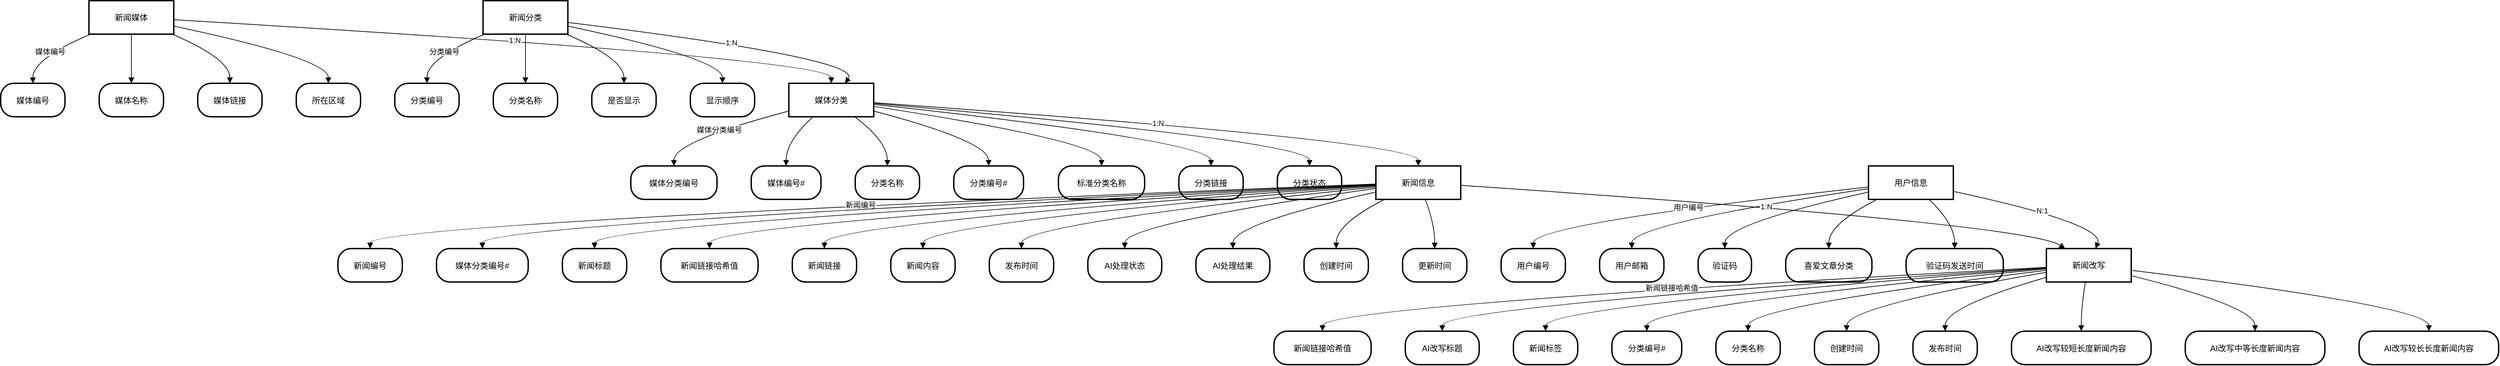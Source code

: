 <mxfile version="24.7.17">
  <diagram name="Page-1" id="74e2e168-ea6b-b213-b513-2b3c1d86103e">
    <mxGraphModel dx="1445" dy="1225" grid="1" gridSize="10" guides="1" tooltips="1" connect="1" arrows="1" fold="1" page="1" pageScale="1" pageWidth="827" pageHeight="1169" background="none" math="0" shadow="0">
      <root>
        <mxCell id="0" />
        <mxCell id="1" parent="0" />
        <mxCell id="cHgDqDQNEXxiHis1YK12-562" value="新闻媒体" style="whiteSpace=wrap;strokeWidth=2;" vertex="1" parent="1">
          <mxGeometry x="149" y="20" width="124" height="49" as="geometry" />
        </mxCell>
        <mxCell id="cHgDqDQNEXxiHis1YK12-563" value="媒体编号" style="rounded=1;arcSize=40;strokeWidth=2" vertex="1" parent="1">
          <mxGeometry x="20" y="141" width="94" height="49" as="geometry" />
        </mxCell>
        <mxCell id="cHgDqDQNEXxiHis1YK12-564" value="媒体名称" style="rounded=1;arcSize=40;strokeWidth=2" vertex="1" parent="1">
          <mxGeometry x="164" y="141" width="94" height="49" as="geometry" />
        </mxCell>
        <mxCell id="cHgDqDQNEXxiHis1YK12-565" value="媒体链接" style="rounded=1;arcSize=40;strokeWidth=2" vertex="1" parent="1">
          <mxGeometry x="308" y="141" width="94" height="49" as="geometry" />
        </mxCell>
        <mxCell id="cHgDqDQNEXxiHis1YK12-566" value="所在区域" style="rounded=1;arcSize=40;strokeWidth=2" vertex="1" parent="1">
          <mxGeometry x="452" y="141" width="94" height="49" as="geometry" />
        </mxCell>
        <mxCell id="cHgDqDQNEXxiHis1YK12-567" value="新闻分类" style="whiteSpace=wrap;strokeWidth=2;" vertex="1" parent="1">
          <mxGeometry x="725" y="20" width="124" height="49" as="geometry" />
        </mxCell>
        <mxCell id="cHgDqDQNEXxiHis1YK12-568" value="分类编号" style="rounded=1;arcSize=40;strokeWidth=2" vertex="1" parent="1">
          <mxGeometry x="596" y="141" width="94" height="49" as="geometry" />
        </mxCell>
        <mxCell id="cHgDqDQNEXxiHis1YK12-569" value="分类名称" style="rounded=1;arcSize=40;strokeWidth=2" vertex="1" parent="1">
          <mxGeometry x="740" y="141" width="94" height="49" as="geometry" />
        </mxCell>
        <mxCell id="cHgDqDQNEXxiHis1YK12-570" value="是否显示" style="rounded=1;arcSize=40;strokeWidth=2" vertex="1" parent="1">
          <mxGeometry x="884" y="141" width="94" height="49" as="geometry" />
        </mxCell>
        <mxCell id="cHgDqDQNEXxiHis1YK12-571" value="显示顺序" style="rounded=1;arcSize=40;strokeWidth=2" vertex="1" parent="1">
          <mxGeometry x="1028" y="141" width="94" height="49" as="geometry" />
        </mxCell>
        <mxCell id="cHgDqDQNEXxiHis1YK12-572" value="媒体分类" style="whiteSpace=wrap;strokeWidth=2;" vertex="1" parent="1">
          <mxGeometry x="1172" y="141" width="124" height="49" as="geometry" />
        </mxCell>
        <mxCell id="cHgDqDQNEXxiHis1YK12-573" value="媒体分类编号" style="rounded=1;arcSize=40;strokeWidth=2" vertex="1" parent="1">
          <mxGeometry x="941" y="262" width="126" height="49" as="geometry" />
        </mxCell>
        <mxCell id="cHgDqDQNEXxiHis1YK12-574" value="媒体编号#" style="rounded=1;arcSize=40;strokeWidth=2" vertex="1" parent="1">
          <mxGeometry x="1117" y="262" width="102" height="49" as="geometry" />
        </mxCell>
        <mxCell id="cHgDqDQNEXxiHis1YK12-575" value="分类名称" style="rounded=1;arcSize=40;strokeWidth=2" vertex="1" parent="1">
          <mxGeometry x="1269" y="262" width="94" height="49" as="geometry" />
        </mxCell>
        <mxCell id="cHgDqDQNEXxiHis1YK12-576" value="分类编号#" style="rounded=1;arcSize=40;strokeWidth=2" vertex="1" parent="1">
          <mxGeometry x="1413" y="262" width="102" height="49" as="geometry" />
        </mxCell>
        <mxCell id="cHgDqDQNEXxiHis1YK12-577" value="标准分类名称" style="rounded=1;arcSize=40;strokeWidth=2" vertex="1" parent="1">
          <mxGeometry x="1566" y="262" width="126" height="49" as="geometry" />
        </mxCell>
        <mxCell id="cHgDqDQNEXxiHis1YK12-578" value="分类链接" style="rounded=1;arcSize=40;strokeWidth=2" vertex="1" parent="1">
          <mxGeometry x="1742" y="262" width="94" height="49" as="geometry" />
        </mxCell>
        <mxCell id="cHgDqDQNEXxiHis1YK12-579" value="分类状态" style="rounded=1;arcSize=40;strokeWidth=2" vertex="1" parent="1">
          <mxGeometry x="1886" y="262" width="94" height="49" as="geometry" />
        </mxCell>
        <mxCell id="cHgDqDQNEXxiHis1YK12-580" value="新闻信息" style="whiteSpace=wrap;strokeWidth=2;" vertex="1" parent="1">
          <mxGeometry x="2030" y="262" width="124" height="49" as="geometry" />
        </mxCell>
        <mxCell id="cHgDqDQNEXxiHis1YK12-581" value="新闻编号" style="rounded=1;arcSize=40;strokeWidth=2" vertex="1" parent="1">
          <mxGeometry x="513" y="383" width="94" height="49" as="geometry" />
        </mxCell>
        <mxCell id="cHgDqDQNEXxiHis1YK12-582" value="媒体分类编号#" style="rounded=1;arcSize=40;strokeWidth=2" vertex="1" parent="1">
          <mxGeometry x="657" y="383" width="134" height="49" as="geometry" />
        </mxCell>
        <mxCell id="cHgDqDQNEXxiHis1YK12-583" value="新闻标题" style="rounded=1;arcSize=40;strokeWidth=2" vertex="1" parent="1">
          <mxGeometry x="841" y="383" width="94" height="49" as="geometry" />
        </mxCell>
        <mxCell id="cHgDqDQNEXxiHis1YK12-584" value="新闻链接哈希值" style="rounded=1;arcSize=40;strokeWidth=2" vertex="1" parent="1">
          <mxGeometry x="985" y="383" width="142" height="49" as="geometry" />
        </mxCell>
        <mxCell id="cHgDqDQNEXxiHis1YK12-585" value="新闻链接" style="rounded=1;arcSize=40;strokeWidth=2" vertex="1" parent="1">
          <mxGeometry x="1177" y="383" width="94" height="49" as="geometry" />
        </mxCell>
        <mxCell id="cHgDqDQNEXxiHis1YK12-586" value="新闻内容" style="rounded=1;arcSize=40;strokeWidth=2" vertex="1" parent="1">
          <mxGeometry x="1321" y="383" width="94" height="49" as="geometry" />
        </mxCell>
        <mxCell id="cHgDqDQNEXxiHis1YK12-587" value="发布时间" style="rounded=1;arcSize=40;strokeWidth=2" vertex="1" parent="1">
          <mxGeometry x="1465" y="383" width="94" height="49" as="geometry" />
        </mxCell>
        <mxCell id="cHgDqDQNEXxiHis1YK12-588" value="AI处理状态" style="rounded=1;arcSize=40;strokeWidth=2" vertex="1" parent="1">
          <mxGeometry x="1609" y="383" width="108" height="49" as="geometry" />
        </mxCell>
        <mxCell id="cHgDqDQNEXxiHis1YK12-589" value="AI处理结果" style="rounded=1;arcSize=40;strokeWidth=2" vertex="1" parent="1">
          <mxGeometry x="1767" y="383" width="108" height="49" as="geometry" />
        </mxCell>
        <mxCell id="cHgDqDQNEXxiHis1YK12-590" value="创建时间" style="rounded=1;arcSize=40;strokeWidth=2" vertex="1" parent="1">
          <mxGeometry x="1925" y="383" width="94" height="49" as="geometry" />
        </mxCell>
        <mxCell id="cHgDqDQNEXxiHis1YK12-591" value="更新时间" style="rounded=1;arcSize=40;strokeWidth=2" vertex="1" parent="1">
          <mxGeometry x="2069" y="383" width="94" height="49" as="geometry" />
        </mxCell>
        <mxCell id="cHgDqDQNEXxiHis1YK12-592" value="用户信息" style="whiteSpace=wrap;strokeWidth=2;" vertex="1" parent="1">
          <mxGeometry x="2750" y="262" width="124" height="49" as="geometry" />
        </mxCell>
        <mxCell id="cHgDqDQNEXxiHis1YK12-593" value="用户编号" style="rounded=1;arcSize=40;strokeWidth=2" vertex="1" parent="1">
          <mxGeometry x="2213" y="383" width="94" height="49" as="geometry" />
        </mxCell>
        <mxCell id="cHgDqDQNEXxiHis1YK12-594" value="用户邮箱" style="rounded=1;arcSize=40;strokeWidth=2" vertex="1" parent="1">
          <mxGeometry x="2357" y="383" width="94" height="49" as="geometry" />
        </mxCell>
        <mxCell id="cHgDqDQNEXxiHis1YK12-595" value="验证码" style="rounded=1;arcSize=40;strokeWidth=2" vertex="1" parent="1">
          <mxGeometry x="2501" y="383" width="78" height="49" as="geometry" />
        </mxCell>
        <mxCell id="cHgDqDQNEXxiHis1YK12-596" value="喜爱文章分类" style="rounded=1;arcSize=40;strokeWidth=2" vertex="1" parent="1">
          <mxGeometry x="2629" y="383" width="126" height="49" as="geometry" />
        </mxCell>
        <mxCell id="cHgDqDQNEXxiHis1YK12-597" value="验证码发送时间" style="rounded=1;arcSize=40;strokeWidth=2" vertex="1" parent="1">
          <mxGeometry x="2805" y="383" width="142" height="49" as="geometry" />
        </mxCell>
        <mxCell id="cHgDqDQNEXxiHis1YK12-598" value="新闻改写" style="whiteSpace=wrap;strokeWidth=2;" vertex="1" parent="1">
          <mxGeometry x="3010" y="383" width="124" height="49" as="geometry" />
        </mxCell>
        <mxCell id="cHgDqDQNEXxiHis1YK12-599" value="新闻链接哈希值" style="rounded=1;arcSize=40;strokeWidth=2" vertex="1" parent="1">
          <mxGeometry x="1881" y="504" width="142" height="49" as="geometry" />
        </mxCell>
        <mxCell id="cHgDqDQNEXxiHis1YK12-600" value="AI改写标题" style="rounded=1;arcSize=40;strokeWidth=2" vertex="1" parent="1">
          <mxGeometry x="2073" y="504" width="108" height="49" as="geometry" />
        </mxCell>
        <mxCell id="cHgDqDQNEXxiHis1YK12-601" value="新闻标签" style="rounded=1;arcSize=40;strokeWidth=2" vertex="1" parent="1">
          <mxGeometry x="2231" y="504" width="94" height="49" as="geometry" />
        </mxCell>
        <mxCell id="cHgDqDQNEXxiHis1YK12-602" value="分类编号#" style="rounded=1;arcSize=40;strokeWidth=2" vertex="1" parent="1">
          <mxGeometry x="2375" y="504" width="102" height="49" as="geometry" />
        </mxCell>
        <mxCell id="cHgDqDQNEXxiHis1YK12-603" value="分类名称" style="rounded=1;arcSize=40;strokeWidth=2" vertex="1" parent="1">
          <mxGeometry x="2527" y="504" width="94" height="49" as="geometry" />
        </mxCell>
        <mxCell id="cHgDqDQNEXxiHis1YK12-604" value="创建时间" style="rounded=1;arcSize=40;strokeWidth=2" vertex="1" parent="1">
          <mxGeometry x="2671" y="504" width="94" height="49" as="geometry" />
        </mxCell>
        <mxCell id="cHgDqDQNEXxiHis1YK12-605" value="发布时间" style="rounded=1;arcSize=40;strokeWidth=2" vertex="1" parent="1">
          <mxGeometry x="2815" y="504" width="94" height="49" as="geometry" />
        </mxCell>
        <mxCell id="cHgDqDQNEXxiHis1YK12-606" value="AI改写较短长度新闻内容" style="rounded=1;arcSize=40;strokeWidth=2" vertex="1" parent="1">
          <mxGeometry x="2959" y="504" width="204" height="49" as="geometry" />
        </mxCell>
        <mxCell id="cHgDqDQNEXxiHis1YK12-607" value="AI改写中等长度新闻内容" style="rounded=1;arcSize=40;strokeWidth=2" vertex="1" parent="1">
          <mxGeometry x="3213" y="504" width="204" height="49" as="geometry" />
        </mxCell>
        <mxCell id="cHgDqDQNEXxiHis1YK12-608" value="AI改写较长长度新闻内容" style="rounded=1;arcSize=40;strokeWidth=2" vertex="1" parent="1">
          <mxGeometry x="3467" y="504" width="204" height="49" as="geometry" />
        </mxCell>
        <mxCell id="cHgDqDQNEXxiHis1YK12-609" value="媒体编号" style="curved=1;startArrow=none;endArrow=block;exitX=0.03;exitY=0.99;entryX=0.5;entryY=0;rounded=0;" edge="1" parent="1" source="cHgDqDQNEXxiHis1YK12-562" target="cHgDqDQNEXxiHis1YK12-563">
          <mxGeometry relative="1" as="geometry">
            <Array as="points">
              <mxPoint x="67" y="105" />
            </Array>
          </mxGeometry>
        </mxCell>
        <mxCell id="cHgDqDQNEXxiHis1YK12-610" value="" style="curved=1;startArrow=none;endArrow=block;exitX=0.5;exitY=0.99;entryX=0.5;entryY=0;rounded=0;" edge="1" parent="1" source="cHgDqDQNEXxiHis1YK12-562" target="cHgDqDQNEXxiHis1YK12-564">
          <mxGeometry relative="1" as="geometry">
            <Array as="points" />
          </mxGeometry>
        </mxCell>
        <mxCell id="cHgDqDQNEXxiHis1YK12-611" value="" style="curved=1;startArrow=none;endArrow=block;exitX=0.97;exitY=0.99;entryX=0.5;entryY=0;rounded=0;" edge="1" parent="1" source="cHgDqDQNEXxiHis1YK12-562" target="cHgDqDQNEXxiHis1YK12-565">
          <mxGeometry relative="1" as="geometry">
            <Array as="points">
              <mxPoint x="355" y="105" />
            </Array>
          </mxGeometry>
        </mxCell>
        <mxCell id="cHgDqDQNEXxiHis1YK12-612" value="" style="curved=1;startArrow=none;endArrow=block;exitX=1;exitY=0.76;entryX=0.5;entryY=0;rounded=0;" edge="1" parent="1" source="cHgDqDQNEXxiHis1YK12-562" target="cHgDqDQNEXxiHis1YK12-566">
          <mxGeometry relative="1" as="geometry">
            <Array as="points">
              <mxPoint x="499" y="105" />
            </Array>
          </mxGeometry>
        </mxCell>
        <mxCell id="cHgDqDQNEXxiHis1YK12-613" value="分类编号" style="curved=1;startArrow=none;endArrow=block;exitX=0.03;exitY=0.99;entryX=0.5;entryY=0;rounded=0;" edge="1" parent="1" source="cHgDqDQNEXxiHis1YK12-567" target="cHgDqDQNEXxiHis1YK12-568">
          <mxGeometry relative="1" as="geometry">
            <Array as="points">
              <mxPoint x="643" y="105" />
            </Array>
          </mxGeometry>
        </mxCell>
        <mxCell id="cHgDqDQNEXxiHis1YK12-614" value="" style="curved=1;startArrow=none;endArrow=block;exitX=0.5;exitY=0.99;entryX=0.5;entryY=0;rounded=0;" edge="1" parent="1" source="cHgDqDQNEXxiHis1YK12-567" target="cHgDqDQNEXxiHis1YK12-569">
          <mxGeometry relative="1" as="geometry">
            <Array as="points" />
          </mxGeometry>
        </mxCell>
        <mxCell id="cHgDqDQNEXxiHis1YK12-615" value="" style="curved=1;startArrow=none;endArrow=block;exitX=0.97;exitY=0.99;entryX=0.5;entryY=0;rounded=0;" edge="1" parent="1" source="cHgDqDQNEXxiHis1YK12-567" target="cHgDqDQNEXxiHis1YK12-570">
          <mxGeometry relative="1" as="geometry">
            <Array as="points">
              <mxPoint x="931" y="105" />
            </Array>
          </mxGeometry>
        </mxCell>
        <mxCell id="cHgDqDQNEXxiHis1YK12-616" value="" style="curved=1;startArrow=none;endArrow=block;exitX=1;exitY=0.76;entryX=0.5;entryY=0;rounded=0;" edge="1" parent="1" source="cHgDqDQNEXxiHis1YK12-567" target="cHgDqDQNEXxiHis1YK12-571">
          <mxGeometry relative="1" as="geometry">
            <Array as="points">
              <mxPoint x="1075" y="105" />
            </Array>
          </mxGeometry>
        </mxCell>
        <mxCell id="cHgDqDQNEXxiHis1YK12-617" value="媒体分类编号" style="curved=1;startArrow=none;endArrow=block;exitX=0;exitY=0.83;entryX=0.5;entryY=0;rounded=0;" edge="1" parent="1" source="cHgDqDQNEXxiHis1YK12-572" target="cHgDqDQNEXxiHis1YK12-573">
          <mxGeometry relative="1" as="geometry">
            <Array as="points">
              <mxPoint x="1004" y="226" />
            </Array>
          </mxGeometry>
        </mxCell>
        <mxCell id="cHgDqDQNEXxiHis1YK12-618" value="" style="curved=1;startArrow=none;endArrow=block;exitX=0.29;exitY=0.99;entryX=0.5;entryY=0;rounded=0;" edge="1" parent="1" source="cHgDqDQNEXxiHis1YK12-572" target="cHgDqDQNEXxiHis1YK12-574">
          <mxGeometry relative="1" as="geometry">
            <Array as="points">
              <mxPoint x="1168" y="226" />
            </Array>
          </mxGeometry>
        </mxCell>
        <mxCell id="cHgDqDQNEXxiHis1YK12-619" value="" style="curved=1;startArrow=none;endArrow=block;exitX=0.77;exitY=0.99;entryX=0.5;entryY=0;rounded=0;" edge="1" parent="1" source="cHgDqDQNEXxiHis1YK12-572" target="cHgDqDQNEXxiHis1YK12-575">
          <mxGeometry relative="1" as="geometry">
            <Array as="points">
              <mxPoint x="1316" y="226" />
            </Array>
          </mxGeometry>
        </mxCell>
        <mxCell id="cHgDqDQNEXxiHis1YK12-620" value="" style="curved=1;startArrow=none;endArrow=block;exitX=1;exitY=0.83;entryX=0.5;entryY=0;rounded=0;" edge="1" parent="1" source="cHgDqDQNEXxiHis1YK12-572" target="cHgDqDQNEXxiHis1YK12-576">
          <mxGeometry relative="1" as="geometry">
            <Array as="points">
              <mxPoint x="1464" y="226" />
            </Array>
          </mxGeometry>
        </mxCell>
        <mxCell id="cHgDqDQNEXxiHis1YK12-621" value="" style="curved=1;startArrow=none;endArrow=block;exitX=1;exitY=0.69;entryX=0.5;entryY=0;rounded=0;" edge="1" parent="1" source="cHgDqDQNEXxiHis1YK12-572" target="cHgDqDQNEXxiHis1YK12-577">
          <mxGeometry relative="1" as="geometry">
            <Array as="points">
              <mxPoint x="1629" y="226" />
            </Array>
          </mxGeometry>
        </mxCell>
        <mxCell id="cHgDqDQNEXxiHis1YK12-622" value="" style="curved=1;startArrow=none;endArrow=block;exitX=1;exitY=0.63;entryX=0.5;entryY=0;rounded=0;" edge="1" parent="1" source="cHgDqDQNEXxiHis1YK12-572" target="cHgDqDQNEXxiHis1YK12-578">
          <mxGeometry relative="1" as="geometry">
            <Array as="points">
              <mxPoint x="1789" y="226" />
            </Array>
          </mxGeometry>
        </mxCell>
        <mxCell id="cHgDqDQNEXxiHis1YK12-623" value="" style="curved=1;startArrow=none;endArrow=block;exitX=1;exitY=0.6;entryX=0.5;entryY=0;rounded=0;" edge="1" parent="1" source="cHgDqDQNEXxiHis1YK12-572" target="cHgDqDQNEXxiHis1YK12-579">
          <mxGeometry relative="1" as="geometry">
            <Array as="points">
              <mxPoint x="1933" y="226" />
            </Array>
          </mxGeometry>
        </mxCell>
        <mxCell id="cHgDqDQNEXxiHis1YK12-624" value="新闻编号" style="curved=1;startArrow=none;endArrow=block;exitX=0;exitY=0.54;entryX=0.5;entryY=0;rounded=0;" edge="1" parent="1" source="cHgDqDQNEXxiHis1YK12-580" target="cHgDqDQNEXxiHis1YK12-581">
          <mxGeometry relative="1" as="geometry">
            <Array as="points">
              <mxPoint x="560" y="347" />
            </Array>
          </mxGeometry>
        </mxCell>
        <mxCell id="cHgDqDQNEXxiHis1YK12-625" value="" style="curved=1;startArrow=none;endArrow=block;exitX=0;exitY=0.55;entryX=0.5;entryY=0;rounded=0;" edge="1" parent="1" source="cHgDqDQNEXxiHis1YK12-580" target="cHgDqDQNEXxiHis1YK12-582">
          <mxGeometry relative="1" as="geometry">
            <Array as="points">
              <mxPoint x="724" y="347" />
            </Array>
          </mxGeometry>
        </mxCell>
        <mxCell id="cHgDqDQNEXxiHis1YK12-626" value="" style="curved=1;startArrow=none;endArrow=block;exitX=0;exitY=0.56;entryX=0.5;entryY=0;rounded=0;" edge="1" parent="1" source="cHgDqDQNEXxiHis1YK12-580" target="cHgDqDQNEXxiHis1YK12-583">
          <mxGeometry relative="1" as="geometry">
            <Array as="points">
              <mxPoint x="888" y="347" />
            </Array>
          </mxGeometry>
        </mxCell>
        <mxCell id="cHgDqDQNEXxiHis1YK12-627" value="" style="curved=1;startArrow=none;endArrow=block;exitX=0;exitY=0.57;entryX=0.5;entryY=0;rounded=0;" edge="1" parent="1" source="cHgDqDQNEXxiHis1YK12-580" target="cHgDqDQNEXxiHis1YK12-584">
          <mxGeometry relative="1" as="geometry">
            <Array as="points">
              <mxPoint x="1056" y="347" />
            </Array>
          </mxGeometry>
        </mxCell>
        <mxCell id="cHgDqDQNEXxiHis1YK12-628" value="" style="curved=1;startArrow=none;endArrow=block;exitX=0;exitY=0.58;entryX=0.5;entryY=0;rounded=0;" edge="1" parent="1" source="cHgDqDQNEXxiHis1YK12-580" target="cHgDqDQNEXxiHis1YK12-585">
          <mxGeometry relative="1" as="geometry">
            <Array as="points">
              <mxPoint x="1224" y="347" />
            </Array>
          </mxGeometry>
        </mxCell>
        <mxCell id="cHgDqDQNEXxiHis1YK12-629" value="" style="curved=1;startArrow=none;endArrow=block;exitX=0;exitY=0.6;entryX=0.5;entryY=0;rounded=0;" edge="1" parent="1" source="cHgDqDQNEXxiHis1YK12-580" target="cHgDqDQNEXxiHis1YK12-586">
          <mxGeometry relative="1" as="geometry">
            <Array as="points">
              <mxPoint x="1368" y="347" />
            </Array>
          </mxGeometry>
        </mxCell>
        <mxCell id="cHgDqDQNEXxiHis1YK12-630" value="" style="curved=1;startArrow=none;endArrow=block;exitX=0;exitY=0.63;entryX=0.5;entryY=0;rounded=0;" edge="1" parent="1" source="cHgDqDQNEXxiHis1YK12-580" target="cHgDqDQNEXxiHis1YK12-587">
          <mxGeometry relative="1" as="geometry">
            <Array as="points">
              <mxPoint x="1512" y="347" />
            </Array>
          </mxGeometry>
        </mxCell>
        <mxCell id="cHgDqDQNEXxiHis1YK12-631" value="" style="curved=1;startArrow=none;endArrow=block;exitX=0;exitY=0.67;entryX=0.5;entryY=0;rounded=0;" edge="1" parent="1" source="cHgDqDQNEXxiHis1YK12-580" target="cHgDqDQNEXxiHis1YK12-588">
          <mxGeometry relative="1" as="geometry">
            <Array as="points">
              <mxPoint x="1663" y="347" />
            </Array>
          </mxGeometry>
        </mxCell>
        <mxCell id="cHgDqDQNEXxiHis1YK12-632" value="" style="curved=1;startArrow=none;endArrow=block;exitX=0;exitY=0.78;entryX=0.5;entryY=0;rounded=0;" edge="1" parent="1" source="cHgDqDQNEXxiHis1YK12-580" target="cHgDqDQNEXxiHis1YK12-589">
          <mxGeometry relative="1" as="geometry">
            <Array as="points">
              <mxPoint x="1821" y="347" />
            </Array>
          </mxGeometry>
        </mxCell>
        <mxCell id="cHgDqDQNEXxiHis1YK12-633" value="" style="curved=1;startArrow=none;endArrow=block;exitX=0.11;exitY=0.99;entryX=0.5;entryY=0;rounded=0;" edge="1" parent="1" source="cHgDqDQNEXxiHis1YK12-580" target="cHgDqDQNEXxiHis1YK12-590">
          <mxGeometry relative="1" as="geometry">
            <Array as="points">
              <mxPoint x="1972" y="347" />
            </Array>
          </mxGeometry>
        </mxCell>
        <mxCell id="cHgDqDQNEXxiHis1YK12-634" value="" style="curved=1;startArrow=none;endArrow=block;exitX=0.58;exitY=0.99;entryX=0.5;entryY=0;rounded=0;" edge="1" parent="1" source="cHgDqDQNEXxiHis1YK12-580" target="cHgDqDQNEXxiHis1YK12-591">
          <mxGeometry relative="1" as="geometry">
            <Array as="points">
              <mxPoint x="2116" y="347" />
            </Array>
          </mxGeometry>
        </mxCell>
        <mxCell id="cHgDqDQNEXxiHis1YK12-635" value="用户编号" style="curved=1;startArrow=none;endArrow=block;exitX=0;exitY=0.63;entryX=0.5;entryY=0;rounded=0;" edge="1" parent="1" source="cHgDqDQNEXxiHis1YK12-592" target="cHgDqDQNEXxiHis1YK12-593">
          <mxGeometry relative="1" as="geometry">
            <Array as="points">
              <mxPoint x="2260" y="347" />
            </Array>
          </mxGeometry>
        </mxCell>
        <mxCell id="cHgDqDQNEXxiHis1YK12-636" value="" style="curved=1;startArrow=none;endArrow=block;exitX=0;exitY=0.68;entryX=0.5;entryY=0;rounded=0;" edge="1" parent="1" source="cHgDqDQNEXxiHis1YK12-592" target="cHgDqDQNEXxiHis1YK12-594">
          <mxGeometry relative="1" as="geometry">
            <Array as="points">
              <mxPoint x="2404" y="347" />
            </Array>
          </mxGeometry>
        </mxCell>
        <mxCell id="cHgDqDQNEXxiHis1YK12-637" value="" style="curved=1;startArrow=none;endArrow=block;exitX=0;exitY=0.78;entryX=0.5;entryY=0;rounded=0;" edge="1" parent="1" source="cHgDqDQNEXxiHis1YK12-592" target="cHgDqDQNEXxiHis1YK12-595">
          <mxGeometry relative="1" as="geometry">
            <Array as="points">
              <mxPoint x="2540" y="347" />
            </Array>
          </mxGeometry>
        </mxCell>
        <mxCell id="cHgDqDQNEXxiHis1YK12-638" value="" style="curved=1;startArrow=none;endArrow=block;exitX=0.11;exitY=0.99;entryX=0.5;entryY=0;rounded=0;" edge="1" parent="1" source="cHgDqDQNEXxiHis1YK12-592" target="cHgDqDQNEXxiHis1YK12-596">
          <mxGeometry relative="1" as="geometry">
            <Array as="points">
              <mxPoint x="2692" y="347" />
            </Array>
          </mxGeometry>
        </mxCell>
        <mxCell id="cHgDqDQNEXxiHis1YK12-639" value="" style="curved=1;startArrow=none;endArrow=block;exitX=0.71;exitY=0.99;entryX=0.5;entryY=0;rounded=0;" edge="1" parent="1" source="cHgDqDQNEXxiHis1YK12-592" target="cHgDqDQNEXxiHis1YK12-597">
          <mxGeometry relative="1" as="geometry">
            <Array as="points">
              <mxPoint x="2876" y="347" />
            </Array>
          </mxGeometry>
        </mxCell>
        <mxCell id="cHgDqDQNEXxiHis1YK12-640" value="新闻链接哈希值" style="curved=1;startArrow=none;endArrow=block;exitX=0;exitY=0.56;entryX=0.5;entryY=0;rounded=0;" edge="1" parent="1" source="cHgDqDQNEXxiHis1YK12-598" target="cHgDqDQNEXxiHis1YK12-599">
          <mxGeometry relative="1" as="geometry">
            <Array as="points">
              <mxPoint x="1952" y="468" />
            </Array>
          </mxGeometry>
        </mxCell>
        <mxCell id="cHgDqDQNEXxiHis1YK12-641" value="" style="curved=1;startArrow=none;endArrow=block;exitX=0;exitY=0.58;entryX=0.5;entryY=0;rounded=0;" edge="1" parent="1" source="cHgDqDQNEXxiHis1YK12-598" target="cHgDqDQNEXxiHis1YK12-600">
          <mxGeometry relative="1" as="geometry">
            <Array as="points">
              <mxPoint x="2127" y="468" />
            </Array>
          </mxGeometry>
        </mxCell>
        <mxCell id="cHgDqDQNEXxiHis1YK12-642" value="" style="curved=1;startArrow=none;endArrow=block;exitX=0;exitY=0.59;entryX=0.5;entryY=0;rounded=0;" edge="1" parent="1" source="cHgDqDQNEXxiHis1YK12-598" target="cHgDqDQNEXxiHis1YK12-601">
          <mxGeometry relative="1" as="geometry">
            <Array as="points">
              <mxPoint x="2278" y="468" />
            </Array>
          </mxGeometry>
        </mxCell>
        <mxCell id="cHgDqDQNEXxiHis1YK12-643" value="" style="curved=1;startArrow=none;endArrow=block;exitX=0;exitY=0.61;entryX=0.5;entryY=0;rounded=0;" edge="1" parent="1" source="cHgDqDQNEXxiHis1YK12-598" target="cHgDqDQNEXxiHis1YK12-602">
          <mxGeometry relative="1" as="geometry">
            <Array as="points">
              <mxPoint x="2426" y="468" />
            </Array>
          </mxGeometry>
        </mxCell>
        <mxCell id="cHgDqDQNEXxiHis1YK12-644" value="" style="curved=1;startArrow=none;endArrow=block;exitX=0;exitY=0.65;entryX=0.5;entryY=0;rounded=0;" edge="1" parent="1" source="cHgDqDQNEXxiHis1YK12-598" target="cHgDqDQNEXxiHis1YK12-603">
          <mxGeometry relative="1" as="geometry">
            <Array as="points">
              <mxPoint x="2574" y="468" />
            </Array>
          </mxGeometry>
        </mxCell>
        <mxCell id="cHgDqDQNEXxiHis1YK12-645" value="" style="curved=1;startArrow=none;endArrow=block;exitX=0;exitY=0.71;entryX=0.5;entryY=0;rounded=0;" edge="1" parent="1" source="cHgDqDQNEXxiHis1YK12-598" target="cHgDqDQNEXxiHis1YK12-604">
          <mxGeometry relative="1" as="geometry">
            <Array as="points">
              <mxPoint x="2718" y="468" />
            </Array>
          </mxGeometry>
        </mxCell>
        <mxCell id="cHgDqDQNEXxiHis1YK12-646" value="" style="curved=1;startArrow=none;endArrow=block;exitX=0;exitY=0.86;entryX=0.5;entryY=0;rounded=0;" edge="1" parent="1" source="cHgDqDQNEXxiHis1YK12-598" target="cHgDqDQNEXxiHis1YK12-605">
          <mxGeometry relative="1" as="geometry">
            <Array as="points">
              <mxPoint x="2862" y="468" />
            </Array>
          </mxGeometry>
        </mxCell>
        <mxCell id="cHgDqDQNEXxiHis1YK12-647" value="" style="curved=1;startArrow=none;endArrow=block;exitX=0.46;exitY=0.99;entryX=0.5;entryY=0;rounded=0;" edge="1" parent="1" source="cHgDqDQNEXxiHis1YK12-598" target="cHgDqDQNEXxiHis1YK12-606">
          <mxGeometry relative="1" as="geometry">
            <Array as="points">
              <mxPoint x="3061" y="468" />
            </Array>
          </mxGeometry>
        </mxCell>
        <mxCell id="cHgDqDQNEXxiHis1YK12-648" value="" style="curved=1;startArrow=none;endArrow=block;exitX=1;exitY=0.81;entryX=0.5;entryY=0;rounded=0;" edge="1" parent="1" source="cHgDqDQNEXxiHis1YK12-598" target="cHgDqDQNEXxiHis1YK12-607">
          <mxGeometry relative="1" as="geometry">
            <Array as="points">
              <mxPoint x="3315" y="468" />
            </Array>
          </mxGeometry>
        </mxCell>
        <mxCell id="cHgDqDQNEXxiHis1YK12-649" value="" style="curved=1;startArrow=none;endArrow=block;exitX=1;exitY=0.65;entryX=0.5;entryY=0;rounded=0;" edge="1" parent="1" source="cHgDqDQNEXxiHis1YK12-598" target="cHgDqDQNEXxiHis1YK12-608">
          <mxGeometry relative="1" as="geometry">
            <Array as="points">
              <mxPoint x="3569" y="468" />
            </Array>
          </mxGeometry>
        </mxCell>
        <mxCell id="cHgDqDQNEXxiHis1YK12-650" value="1:N" style="curved=1;startArrow=none;endArrow=block;exitX=1;exitY=0.57;entryX=0.5;entryY=0;rounded=0;" edge="1" parent="1" source="cHgDqDQNEXxiHis1YK12-562" target="cHgDqDQNEXxiHis1YK12-572">
          <mxGeometry relative="1" as="geometry">
            <Array as="points">
              <mxPoint x="1234" y="105" />
            </Array>
          </mxGeometry>
        </mxCell>
        <mxCell id="cHgDqDQNEXxiHis1YK12-651" value="1:N" style="curved=1;startArrow=none;endArrow=block;exitX=1;exitY=0.65;entryX=0.66;entryY=0;rounded=0;" edge="1" parent="1" source="cHgDqDQNEXxiHis1YK12-567" target="cHgDqDQNEXxiHis1YK12-572">
          <mxGeometry relative="1" as="geometry">
            <Array as="points">
              <mxPoint x="1282" y="105" />
            </Array>
          </mxGeometry>
        </mxCell>
        <mxCell id="cHgDqDQNEXxiHis1YK12-652" value="1:N" style="curved=1;startArrow=none;endArrow=block;exitX=1;exitY=0.58;entryX=0.5;entryY=0;rounded=0;" edge="1" parent="1" source="cHgDqDQNEXxiHis1YK12-572" target="cHgDqDQNEXxiHis1YK12-580">
          <mxGeometry relative="1" as="geometry">
            <Array as="points">
              <mxPoint x="2092" y="226" />
            </Array>
          </mxGeometry>
        </mxCell>
        <mxCell id="cHgDqDQNEXxiHis1YK12-653" value="1:N" style="curved=1;startArrow=none;endArrow=block;exitX=1;exitY=0.58;entryX=0.22;entryY=0;rounded=0;" edge="1" parent="1" source="cHgDqDQNEXxiHis1YK12-580" target="cHgDqDQNEXxiHis1YK12-598">
          <mxGeometry relative="1" as="geometry">
            <Array as="points">
              <mxPoint x="2985" y="347" />
            </Array>
          </mxGeometry>
        </mxCell>
        <mxCell id="cHgDqDQNEXxiHis1YK12-654" value="N:1" style="curved=1;startArrow=none;endArrow=block;exitX=1;exitY=0.76;entryX=0.58;entryY=0;rounded=0;" edge="1" parent="1" source="cHgDqDQNEXxiHis1YK12-592" target="cHgDqDQNEXxiHis1YK12-598">
          <mxGeometry relative="1" as="geometry">
            <Array as="points">
              <mxPoint x="3096" y="347" />
            </Array>
          </mxGeometry>
        </mxCell>
      </root>
    </mxGraphModel>
  </diagram>
</mxfile>
